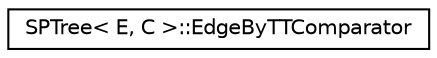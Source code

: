 digraph "Graphical Class Hierarchy"
{
  edge [fontname="Helvetica",fontsize="10",labelfontname="Helvetica",labelfontsize="10"];
  node [fontname="Helvetica",fontsize="10",shape=record];
  rankdir="LR";
  Node0 [label="SPTree\< E, C \>::EdgeByTTComparator",height=0.2,width=0.4,color="black", fillcolor="white", style="filled",URL="$df/d5f/class_s_p_tree_1_1_edge_by_t_t_comparator.html"];
}
